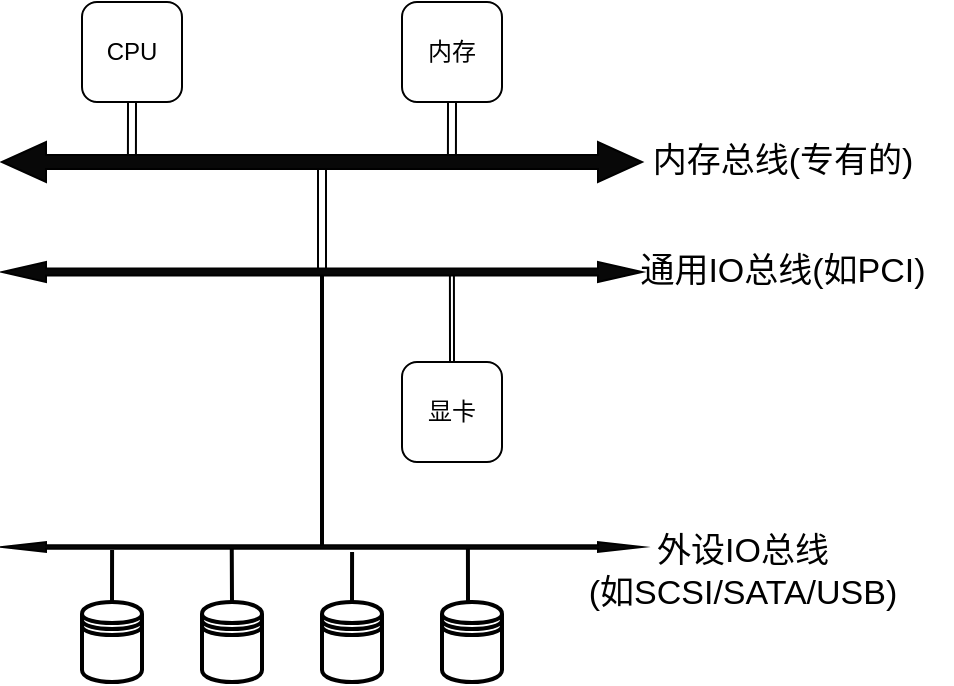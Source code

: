 <mxfile version="21.1.6" type="github">
  <diagram name="第 1 页" id="0T9Uan7fmgxEul8o7l3K">
    <mxGraphModel dx="1114" dy="594" grid="1" gridSize="10" guides="1" tooltips="1" connect="1" arrows="1" fold="1" page="1" pageScale="1" pageWidth="827" pageHeight="1169" math="0" shadow="0">
      <root>
        <mxCell id="0" />
        <mxCell id="1" parent="0" />
        <mxCell id="veIj2YwSrqPdFAF7lRwi-49" style="edgeStyle=none;shape=link;rounded=1;orthogonalLoop=1;jettySize=auto;html=1;exitX=0.5;exitY=1;exitDx=0;exitDy=0;entryX=0.203;entryY=0.65;entryDx=0;entryDy=0;entryPerimeter=0;" edge="1" parent="1" source="veIj2YwSrqPdFAF7lRwi-1" target="veIj2YwSrqPdFAF7lRwi-10">
          <mxGeometry relative="1" as="geometry" />
        </mxCell>
        <mxCell id="veIj2YwSrqPdFAF7lRwi-1" value="CPU" style="whiteSpace=wrap;html=1;aspect=fixed;rounded=1;" vertex="1" parent="1">
          <mxGeometry x="240" y="150" width="50" height="50" as="geometry" />
        </mxCell>
        <mxCell id="veIj2YwSrqPdFAF7lRwi-50" style="edgeStyle=none;shape=link;rounded=1;orthogonalLoop=1;jettySize=auto;html=1;exitX=0.5;exitY=1;exitDx=0;exitDy=0;entryX=0.703;entryY=0.7;entryDx=0;entryDy=0;entryPerimeter=0;" edge="1" parent="1" source="veIj2YwSrqPdFAF7lRwi-2" target="veIj2YwSrqPdFAF7lRwi-10">
          <mxGeometry relative="1" as="geometry" />
        </mxCell>
        <mxCell id="veIj2YwSrqPdFAF7lRwi-2" value="内存" style="whiteSpace=wrap;html=1;aspect=fixed;rounded=1;" vertex="1" parent="1">
          <mxGeometry x="400" y="150" width="50" height="50" as="geometry" />
        </mxCell>
        <mxCell id="veIj2YwSrqPdFAF7lRwi-20" style="edgeStyle=orthogonalEdgeStyle;shape=link;rounded=1;orthogonalLoop=1;jettySize=auto;html=1;exitX=0.5;exitY=0;exitDx=0;exitDy=0;entryX=0.703;entryY=0.6;entryDx=0;entryDy=0;entryPerimeter=0;width=2;" edge="1" parent="1" source="veIj2YwSrqPdFAF7lRwi-3" target="veIj2YwSrqPdFAF7lRwi-11">
          <mxGeometry relative="1" as="geometry" />
        </mxCell>
        <mxCell id="veIj2YwSrqPdFAF7lRwi-3" value="显卡" style="whiteSpace=wrap;html=1;aspect=fixed;rounded=1;" vertex="1" parent="1">
          <mxGeometry x="400" y="330" width="50" height="50" as="geometry" />
        </mxCell>
        <mxCell id="veIj2YwSrqPdFAF7lRwi-51" style="edgeStyle=none;shape=link;rounded=1;orthogonalLoop=1;jettySize=auto;html=1;exitX=0.5;exitY=0;exitDx=0;exitDy=13.5;exitPerimeter=0;entryX=0.5;entryY=0;entryDx=0;entryDy=3.25;entryPerimeter=0;" edge="1" parent="1" source="veIj2YwSrqPdFAF7lRwi-10" target="veIj2YwSrqPdFAF7lRwi-11">
          <mxGeometry relative="1" as="geometry" />
        </mxCell>
        <mxCell id="veIj2YwSrqPdFAF7lRwi-10" value="" style="html=1;shadow=0;dashed=0;align=center;verticalAlign=middle;shape=mxgraph.arrows2.twoWayArrow;dy=0.65;dx=22;fillColor=#080808;rounded=1;" vertex="1" parent="1">
          <mxGeometry x="200" y="220" width="320" height="20" as="geometry" />
        </mxCell>
        <mxCell id="veIj2YwSrqPdFAF7lRwi-43" style="edgeStyle=none;shape=link;rounded=1;orthogonalLoop=1;jettySize=auto;html=1;exitX=0.5;exitY=0;exitDx=0;exitDy=6.75;exitPerimeter=0;entryX=0.5;entryY=0;entryDx=0;entryDy=1.625;entryPerimeter=0;width=1;" edge="1" parent="1" source="veIj2YwSrqPdFAF7lRwi-11" target="veIj2YwSrqPdFAF7lRwi-12">
          <mxGeometry relative="1" as="geometry" />
        </mxCell>
        <mxCell id="veIj2YwSrqPdFAF7lRwi-11" value="" style="html=1;shadow=0;dashed=0;align=center;verticalAlign=middle;shape=mxgraph.arrows2.twoWayArrow;dy=0.65;dx=22;fillColor=#080808;rounded=1;" vertex="1" parent="1">
          <mxGeometry x="200" y="280" width="320" height="10" as="geometry" />
        </mxCell>
        <mxCell id="veIj2YwSrqPdFAF7lRwi-12" value="" style="html=1;shadow=0;dashed=0;align=center;verticalAlign=middle;shape=mxgraph.arrows2.twoWayArrow;dy=0.65;dx=22;strokeWidth=1;fillColor=#080808;rounded=1;" vertex="1" parent="1">
          <mxGeometry x="200" y="420" width="320" height="5" as="geometry" />
        </mxCell>
        <mxCell id="veIj2YwSrqPdFAF7lRwi-57" style="edgeStyle=none;shape=link;rounded=1;orthogonalLoop=1;jettySize=auto;html=1;exitX=0.5;exitY=0;exitDx=0;exitDy=0;entryX=0.359;entryY=0.6;entryDx=0;entryDy=0;entryPerimeter=0;width=1;" edge="1" parent="1" source="veIj2YwSrqPdFAF7lRwi-29" target="veIj2YwSrqPdFAF7lRwi-12">
          <mxGeometry relative="1" as="geometry" />
        </mxCell>
        <mxCell id="veIj2YwSrqPdFAF7lRwi-29" value="" style="shape=datastore;whiteSpace=wrap;html=1;strokeWidth=2;rounded=1;" vertex="1" parent="1">
          <mxGeometry x="300" y="450" width="30" height="40" as="geometry" />
        </mxCell>
        <mxCell id="veIj2YwSrqPdFAF7lRwi-60" style="edgeStyle=none;shape=link;rounded=1;orthogonalLoop=1;jettySize=auto;html=1;exitX=0.5;exitY=0;exitDx=0;exitDy=0;entryX=0.547;entryY=1;entryDx=0;entryDy=0;entryPerimeter=0;width=1;" edge="1" parent="1" source="veIj2YwSrqPdFAF7lRwi-30" target="veIj2YwSrqPdFAF7lRwi-12">
          <mxGeometry relative="1" as="geometry" />
        </mxCell>
        <mxCell id="veIj2YwSrqPdFAF7lRwi-30" value="" style="shape=datastore;whiteSpace=wrap;html=1;strokeWidth=2;rounded=1;" vertex="1" parent="1">
          <mxGeometry x="360" y="450" width="30" height="40" as="geometry" />
        </mxCell>
        <mxCell id="veIj2YwSrqPdFAF7lRwi-42" style="edgeStyle=orthogonalEdgeStyle;shape=link;rounded=1;orthogonalLoop=1;jettySize=auto;html=1;exitX=0.5;exitY=0;exitDx=0;exitDy=0;entryX=0.728;entryY=0.6;entryDx=0;entryDy=0;entryPerimeter=0;width=1;" edge="1" parent="1" source="veIj2YwSrqPdFAF7lRwi-31" target="veIj2YwSrqPdFAF7lRwi-12">
          <mxGeometry relative="1" as="geometry" />
        </mxCell>
        <mxCell id="veIj2YwSrqPdFAF7lRwi-31" value="" style="shape=datastore;whiteSpace=wrap;html=1;strokeWidth=2;rounded=1;" vertex="1" parent="1">
          <mxGeometry x="420" y="450" width="30" height="40" as="geometry" />
        </mxCell>
        <mxCell id="veIj2YwSrqPdFAF7lRwi-55" style="edgeStyle=none;shape=link;rounded=1;orthogonalLoop=1;jettySize=auto;html=1;exitX=0.5;exitY=0;exitDx=0;exitDy=0;entryX=0.172;entryY=0.8;entryDx=0;entryDy=0;entryPerimeter=0;width=1;" edge="1" parent="1" source="veIj2YwSrqPdFAF7lRwi-35" target="veIj2YwSrqPdFAF7lRwi-12">
          <mxGeometry relative="1" as="geometry" />
        </mxCell>
        <mxCell id="veIj2YwSrqPdFAF7lRwi-35" value="" style="shape=datastore;whiteSpace=wrap;html=1;strokeWidth=2;rounded=1;" vertex="1" parent="1">
          <mxGeometry x="240" y="450" width="30" height="40" as="geometry" />
        </mxCell>
        <mxCell id="veIj2YwSrqPdFAF7lRwi-61" value="&lt;font style=&quot;font-size: 17px;&quot;&gt;&lt;span&gt;内存总线(专有的)&lt;/span&gt;&lt;/font&gt;" style="text;html=1;align=center;verticalAlign=middle;resizable=0;points=[];autosize=1;strokeColor=none;fillColor=none;fontStyle=0" vertex="1" parent="1">
          <mxGeometry x="515" y="215" width="150" height="30" as="geometry" />
        </mxCell>
        <mxCell id="veIj2YwSrqPdFAF7lRwi-62" value="&lt;font style=&quot;font-size: 17px;&quot;&gt;&lt;span&gt;外设IO总线&lt;br&gt;(如SCSI/SATA/USB)&lt;/span&gt;&lt;/font&gt;" style="text;html=1;align=center;verticalAlign=middle;resizable=0;points=[];autosize=1;strokeColor=none;fillColor=none;fontStyle=0" vertex="1" parent="1">
          <mxGeometry x="480" y="410" width="180" height="50" as="geometry" />
        </mxCell>
        <mxCell id="veIj2YwSrqPdFAF7lRwi-63" value="&lt;font style=&quot;font-size: 17px;&quot;&gt;&lt;span&gt;通用IO总线(如PCI)&lt;/span&gt;&lt;/font&gt;" style="text;html=1;align=center;verticalAlign=middle;resizable=0;points=[];autosize=1;strokeColor=none;fillColor=none;fontStyle=0" vertex="1" parent="1">
          <mxGeometry x="505" y="270" width="170" height="30" as="geometry" />
        </mxCell>
      </root>
    </mxGraphModel>
  </diagram>
</mxfile>
